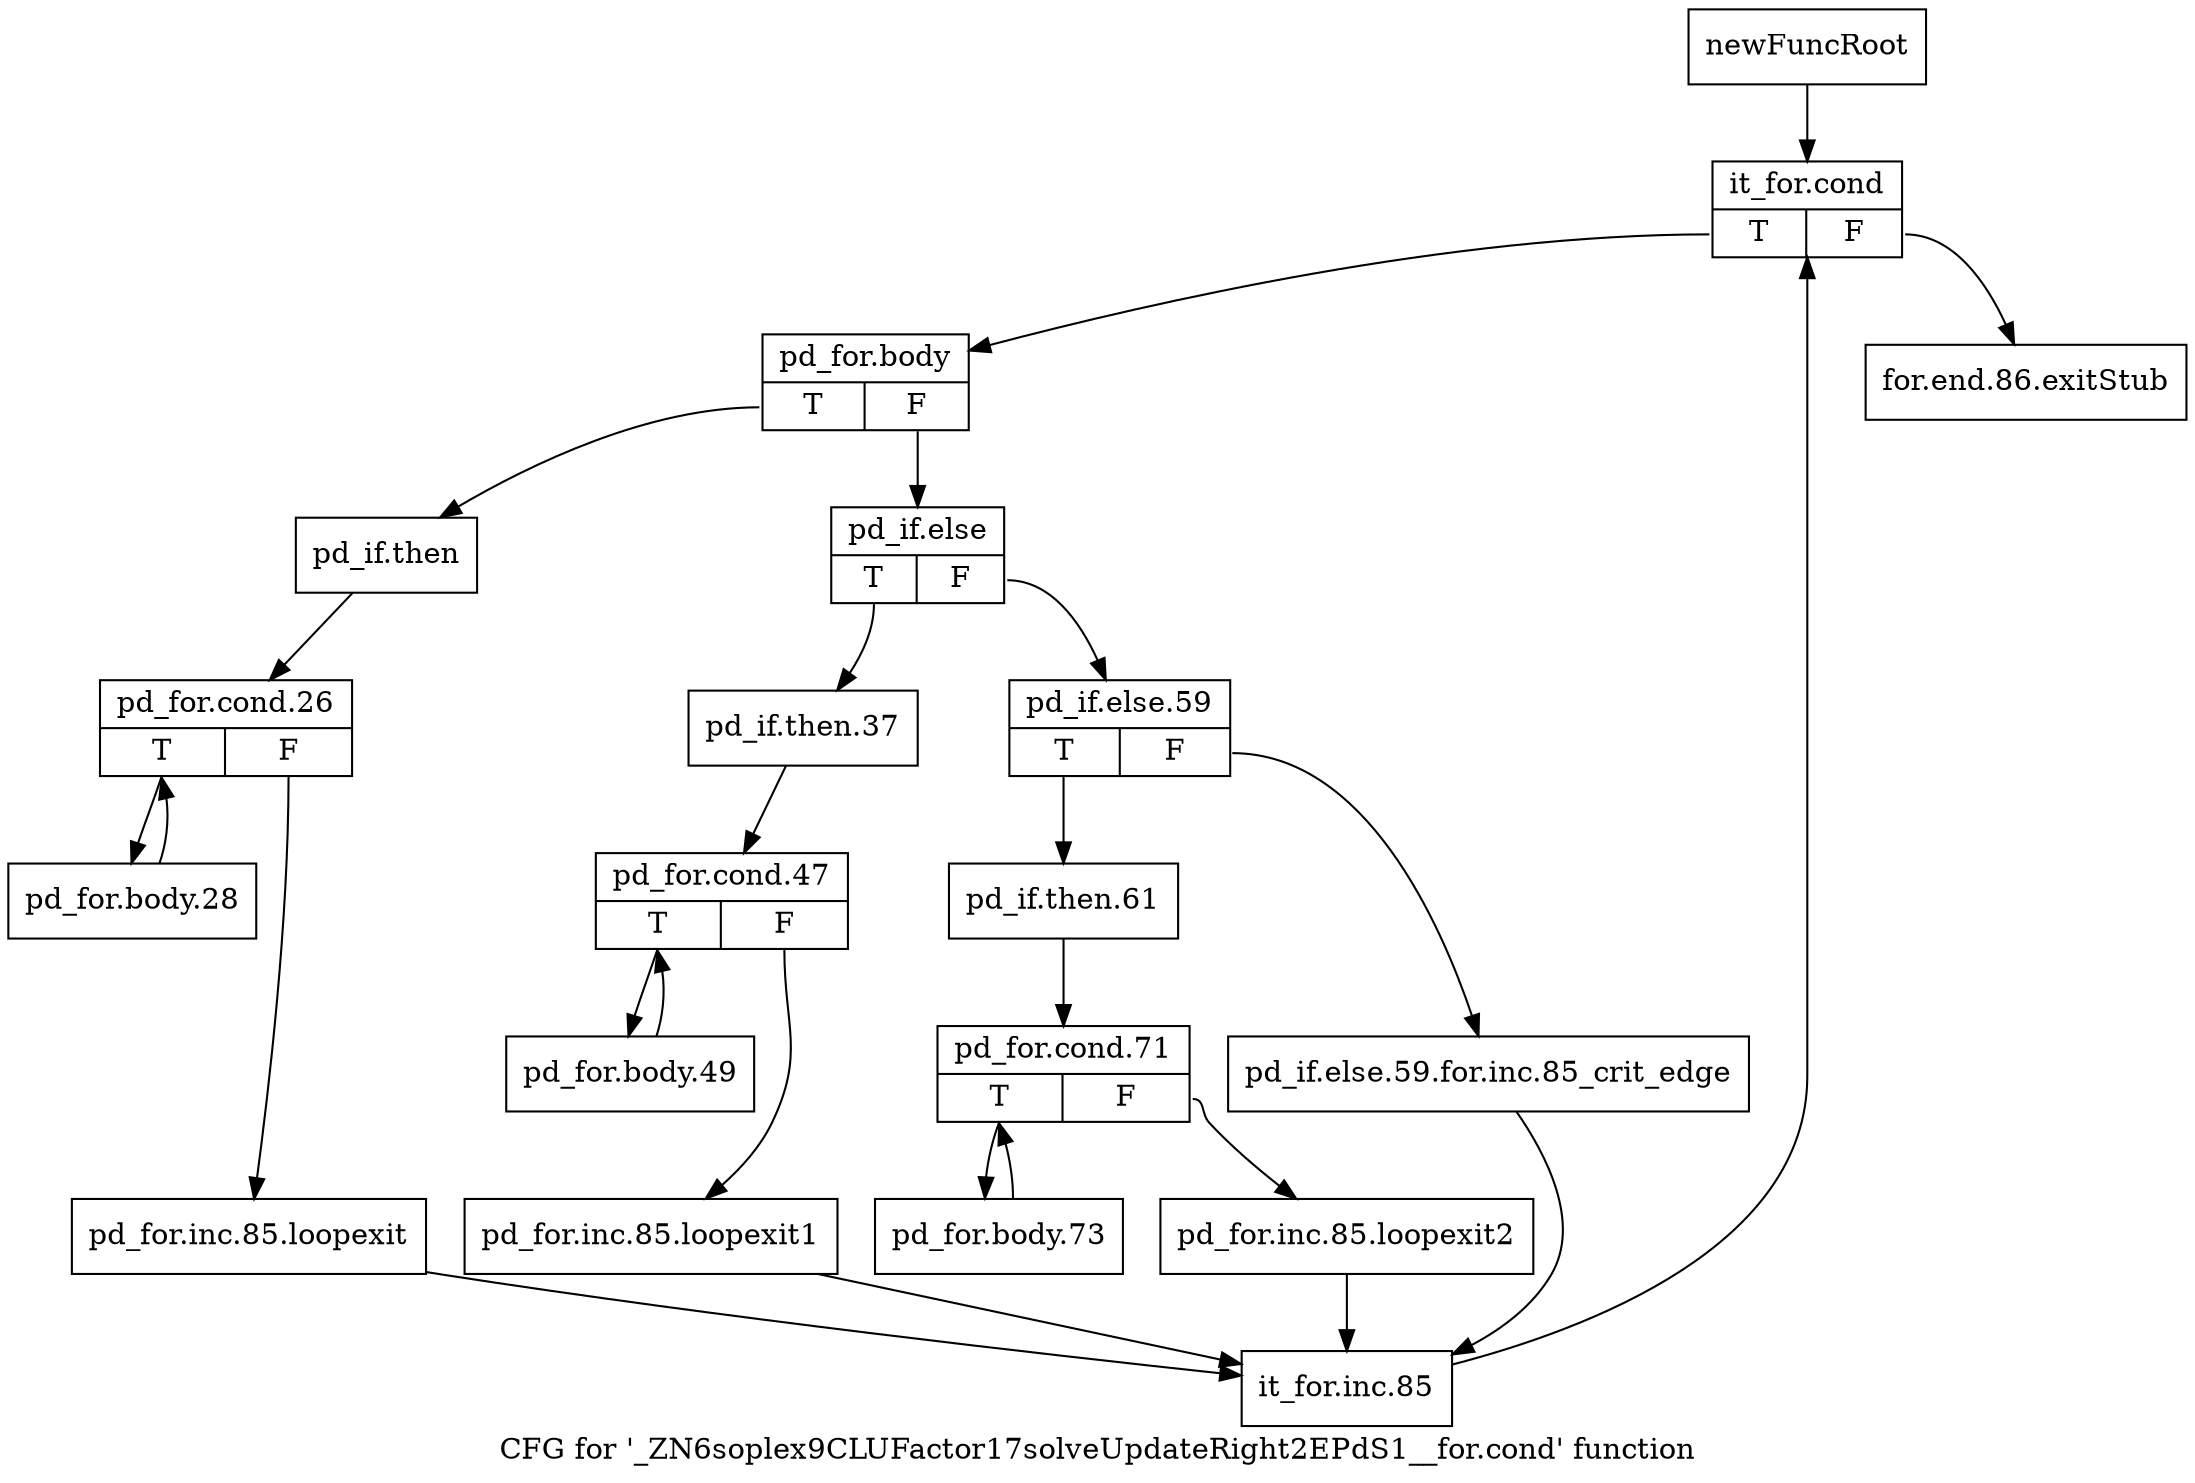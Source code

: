 digraph "CFG for '_ZN6soplex9CLUFactor17solveUpdateRight2EPdS1__for.cond' function" {
	label="CFG for '_ZN6soplex9CLUFactor17solveUpdateRight2EPdS1__for.cond' function";

	Node0x2d19e00 [shape=record,label="{newFuncRoot}"];
	Node0x2d19e00 -> Node0x2d19ea0;
	Node0x2d19e50 [shape=record,label="{for.end.86.exitStub}"];
	Node0x2d19ea0 [shape=record,label="{it_for.cond|{<s0>T|<s1>F}}"];
	Node0x2d19ea0:s0 -> Node0x2d19ef0;
	Node0x2d19ea0:s1 -> Node0x2d19e50;
	Node0x2d19ef0 [shape=record,label="{pd_for.body|{<s0>T|<s1>F}}"];
	Node0x2d19ef0:s0 -> Node0x2d1a2b0;
	Node0x2d19ef0:s1 -> Node0x2d19f40;
	Node0x2d19f40 [shape=record,label="{pd_if.else|{<s0>T|<s1>F}}"];
	Node0x2d19f40:s0 -> Node0x2d1a170;
	Node0x2d19f40:s1 -> Node0x2d19f90;
	Node0x2d19f90 [shape=record,label="{pd_if.else.59|{<s0>T|<s1>F}}"];
	Node0x2d19f90:s0 -> Node0x2d1a030;
	Node0x2d19f90:s1 -> Node0x2d19fe0;
	Node0x2d19fe0 [shape=record,label="{pd_if.else.59.for.inc.85_crit_edge}"];
	Node0x2d19fe0 -> Node0x2d1a3a0;
	Node0x2d1a030 [shape=record,label="{pd_if.then.61}"];
	Node0x2d1a030 -> Node0x2d1a080;
	Node0x2d1a080 [shape=record,label="{pd_for.cond.71|{<s0>T|<s1>F}}"];
	Node0x2d1a080:s0 -> Node0x2d1a120;
	Node0x2d1a080:s1 -> Node0x2d1a0d0;
	Node0x2d1a0d0 [shape=record,label="{pd_for.inc.85.loopexit2}"];
	Node0x2d1a0d0 -> Node0x2d1a3a0;
	Node0x2d1a120 [shape=record,label="{pd_for.body.73}"];
	Node0x2d1a120 -> Node0x2d1a080;
	Node0x2d1a170 [shape=record,label="{pd_if.then.37}"];
	Node0x2d1a170 -> Node0x2d1a1c0;
	Node0x2d1a1c0 [shape=record,label="{pd_for.cond.47|{<s0>T|<s1>F}}"];
	Node0x2d1a1c0:s0 -> Node0x2d1a260;
	Node0x2d1a1c0:s1 -> Node0x2d1a210;
	Node0x2d1a210 [shape=record,label="{pd_for.inc.85.loopexit1}"];
	Node0x2d1a210 -> Node0x2d1a3a0;
	Node0x2d1a260 [shape=record,label="{pd_for.body.49}"];
	Node0x2d1a260 -> Node0x2d1a1c0;
	Node0x2d1a2b0 [shape=record,label="{pd_if.then}"];
	Node0x2d1a2b0 -> Node0x2d1a300;
	Node0x2d1a300 [shape=record,label="{pd_for.cond.26|{<s0>T|<s1>F}}"];
	Node0x2d1a300:s0 -> Node0x2d1a3f0;
	Node0x2d1a300:s1 -> Node0x2d1a350;
	Node0x2d1a350 [shape=record,label="{pd_for.inc.85.loopexit}"];
	Node0x2d1a350 -> Node0x2d1a3a0;
	Node0x2d1a3a0 [shape=record,label="{it_for.inc.85}"];
	Node0x2d1a3a0 -> Node0x2d19ea0;
	Node0x2d1a3f0 [shape=record,label="{pd_for.body.28}"];
	Node0x2d1a3f0 -> Node0x2d1a300;
}

